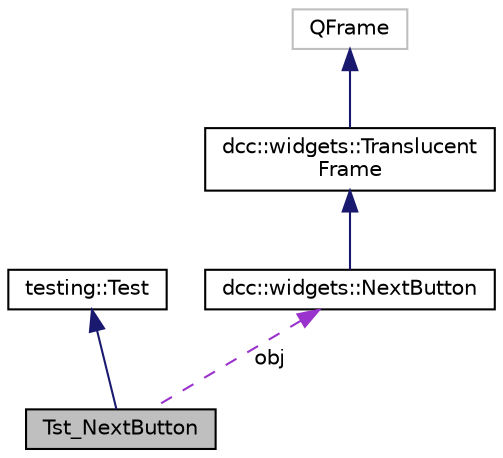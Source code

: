 digraph "Tst_NextButton"
{
  edge [fontname="Helvetica",fontsize="10",labelfontname="Helvetica",labelfontsize="10"];
  node [fontname="Helvetica",fontsize="10",shape=record];
  Node2 [label="Tst_NextButton",height=0.2,width=0.4,color="black", fillcolor="grey75", style="filled", fontcolor="black"];
  Node3 -> Node2 [dir="back",color="midnightblue",fontsize="10",style="solid",fontname="Helvetica"];
  Node3 [label="testing::Test",height=0.2,width=0.4,color="black", fillcolor="white", style="filled",URL="$classtesting_1_1_test.html"];
  Node4 -> Node2 [dir="back",color="darkorchid3",fontsize="10",style="dashed",label=" obj" ,fontname="Helvetica"];
  Node4 [label="dcc::widgets::NextButton",height=0.2,width=0.4,color="black", fillcolor="white", style="filled",URL="$classdcc_1_1widgets_1_1_next_button.html"];
  Node5 -> Node4 [dir="back",color="midnightblue",fontsize="10",style="solid",fontname="Helvetica"];
  Node5 [label="dcc::widgets::Translucent\lFrame",height=0.2,width=0.4,color="black", fillcolor="white", style="filled",URL="$classdcc_1_1widgets_1_1_translucent_frame.html"];
  Node6 -> Node5 [dir="back",color="midnightblue",fontsize="10",style="solid",fontname="Helvetica"];
  Node6 [label="QFrame",height=0.2,width=0.4,color="grey75", fillcolor="white", style="filled"];
}
